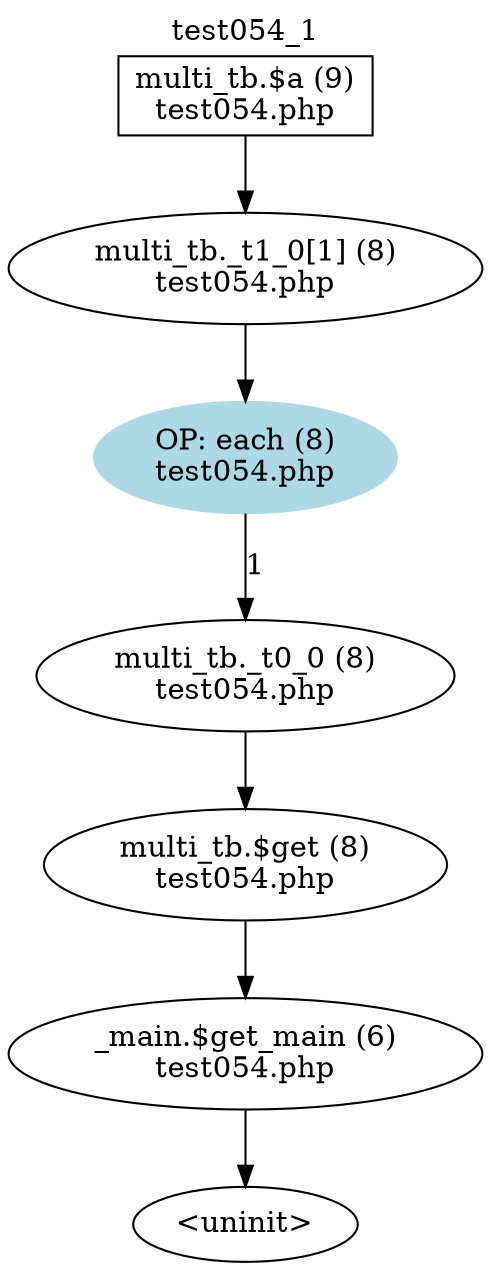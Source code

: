 digraph cfg {
  label="test054_1";
  labelloc=t;
  n1 [shape=box, label="multi_tb.$a (9)\ntest054.php"];
  n2 [shape=ellipse, label="multi_tb._t1_0[1] (8)\ntest054.php"];
  n3 [shape=ellipse, label="OP: each (8)\ntest054.php",style=filled,color=lightblue];
  n4 [shape=ellipse, label="multi_tb._t0_0 (8)\ntest054.php"];
  n5 [shape=ellipse, label="multi_tb.$get (8)\ntest054.php"];
  n6 [shape=ellipse, label="_main.$get_main (6)\ntest054.php"];
  n7 [shape=ellipse, label="<uninit>"];
  n1 -> n2;
  n2 -> n3;
  n3 -> n4[label="1"];
  n4 -> n5;
  n5 -> n6;
  n6 -> n7;
}
